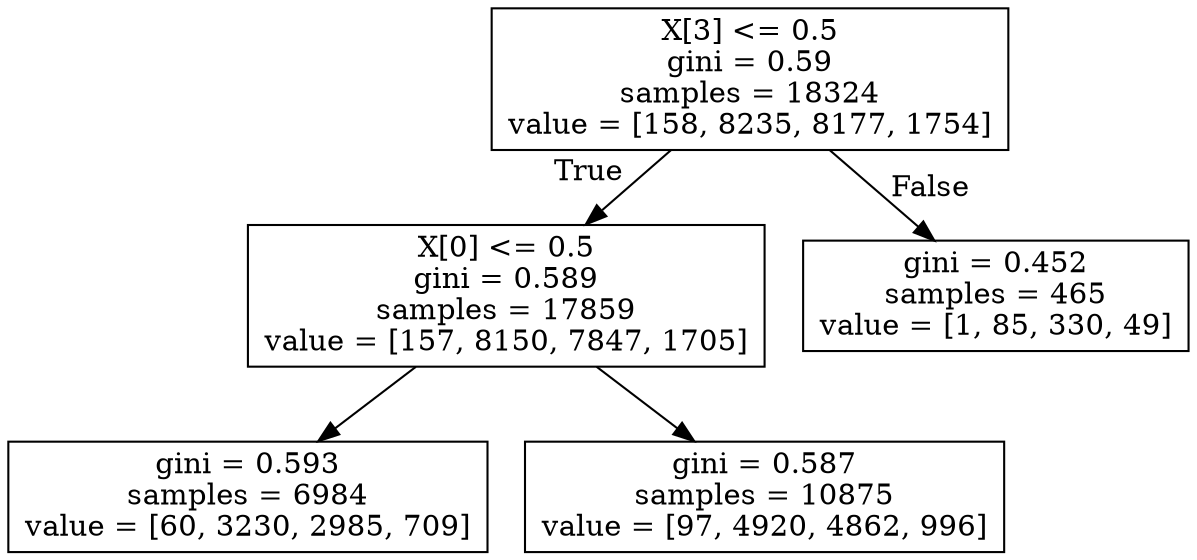 digraph Tree {
node [shape=box] ;
0 [label="X[3] <= 0.5\ngini = 0.59\nsamples = 18324\nvalue = [158, 8235, 8177, 1754]"] ;
1 [label="X[0] <= 0.5\ngini = 0.589\nsamples = 17859\nvalue = [157, 8150, 7847, 1705]"] ;
0 -> 1 [labeldistance=2.5, labelangle=45, headlabel="True"] ;
2 [label="gini = 0.593\nsamples = 6984\nvalue = [60, 3230, 2985, 709]"] ;
1 -> 2 ;
3 [label="gini = 0.587\nsamples = 10875\nvalue = [97, 4920, 4862, 996]"] ;
1 -> 3 ;
4 [label="gini = 0.452\nsamples = 465\nvalue = [1, 85, 330, 49]"] ;
0 -> 4 [labeldistance=2.5, labelangle=-45, headlabel="False"] ;
}